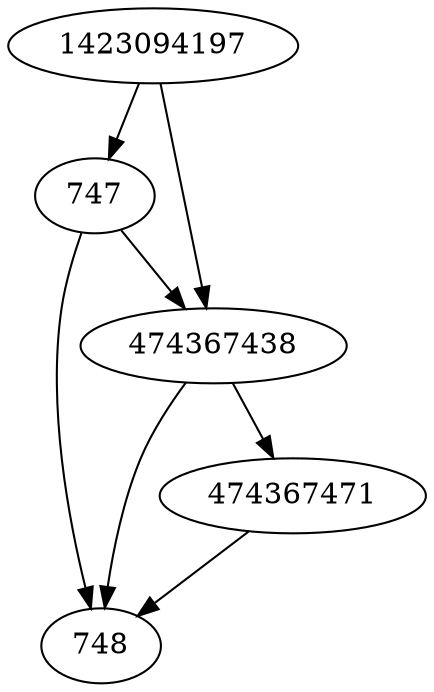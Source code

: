 strict digraph  {
747;
748;
474367438;
474367471;
1423094197;
747 -> 748;
747 -> 474367438;
474367438 -> 748;
474367438 -> 474367471;
474367471 -> 748;
1423094197 -> 474367438;
1423094197 -> 747;
}
